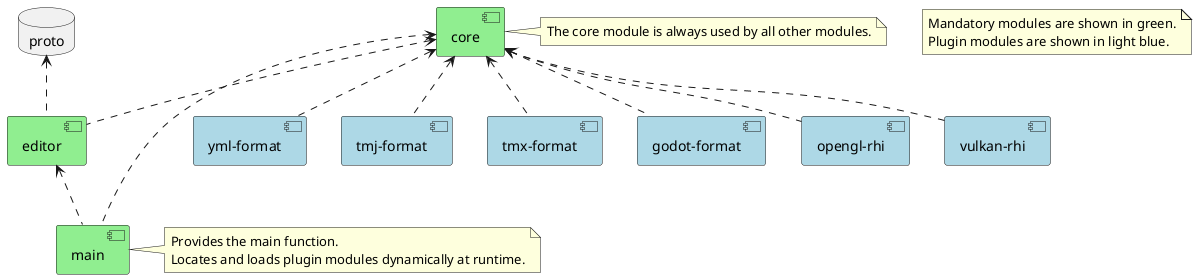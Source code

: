 @startuml

[core]         #lightgreen
[editor]       #lightgreen
[main]         #lightgreen

[yml-format]   #lightblue
[tmj-format]   #lightblue
[tmx-format]   #lightblue
[godot-format] #lightblue
[opengl-rhi]   #lightblue
[vulkan-rhi]   #lightblue

database "proto" {
}

[editor] .up.> "proto"
[editor] .up.> [core]

[yml-format]   .up.> [core]
[tmj-format]   .up.> [core]
[tmx-format]   .up.> [core]
[godot-format] .up.> [core]
[opengl-rhi]   .up.> [core]
[vulkan-rhi]   .up.> [core]

[main]  .up.> [editor]
[main] ..up.> [core]

note right of [core]: The core module is always used by all other modules.
note right of [main]: Provides the main function.\nLocates and loads plugin modules dynamically at runtime.

note "Mandatory modules are shown in green.\nPlugin modules are shown in light blue." as N1

@enduml